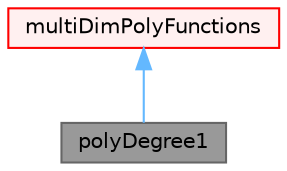 digraph "polyDegree1"
{
 // LATEX_PDF_SIZE
  bgcolor="transparent";
  edge [fontname=Helvetica,fontsize=10,labelfontname=Helvetica,labelfontsize=10];
  node [fontname=Helvetica,fontsize=10,shape=box,height=0.2,width=0.4];
  Node1 [id="Node000001",label="polyDegree1",height=0.2,width=0.4,color="gray40", fillcolor="grey60", style="filled", fontcolor="black",tooltip="First degree polynominal function."];
  Node2 -> Node1 [id="edge1_Node000001_Node000002",dir="back",color="steelblue1",style="solid",tooltip=" "];
  Node2 [id="Node000002",label="multiDimPolyFunctions",height=0.2,width=0.4,color="red", fillcolor="#FFF0F0", style="filled",URL="$classFoam_1_1multiDimPolyFunctions.html",tooltip="base class for polynomial functions"];
}
